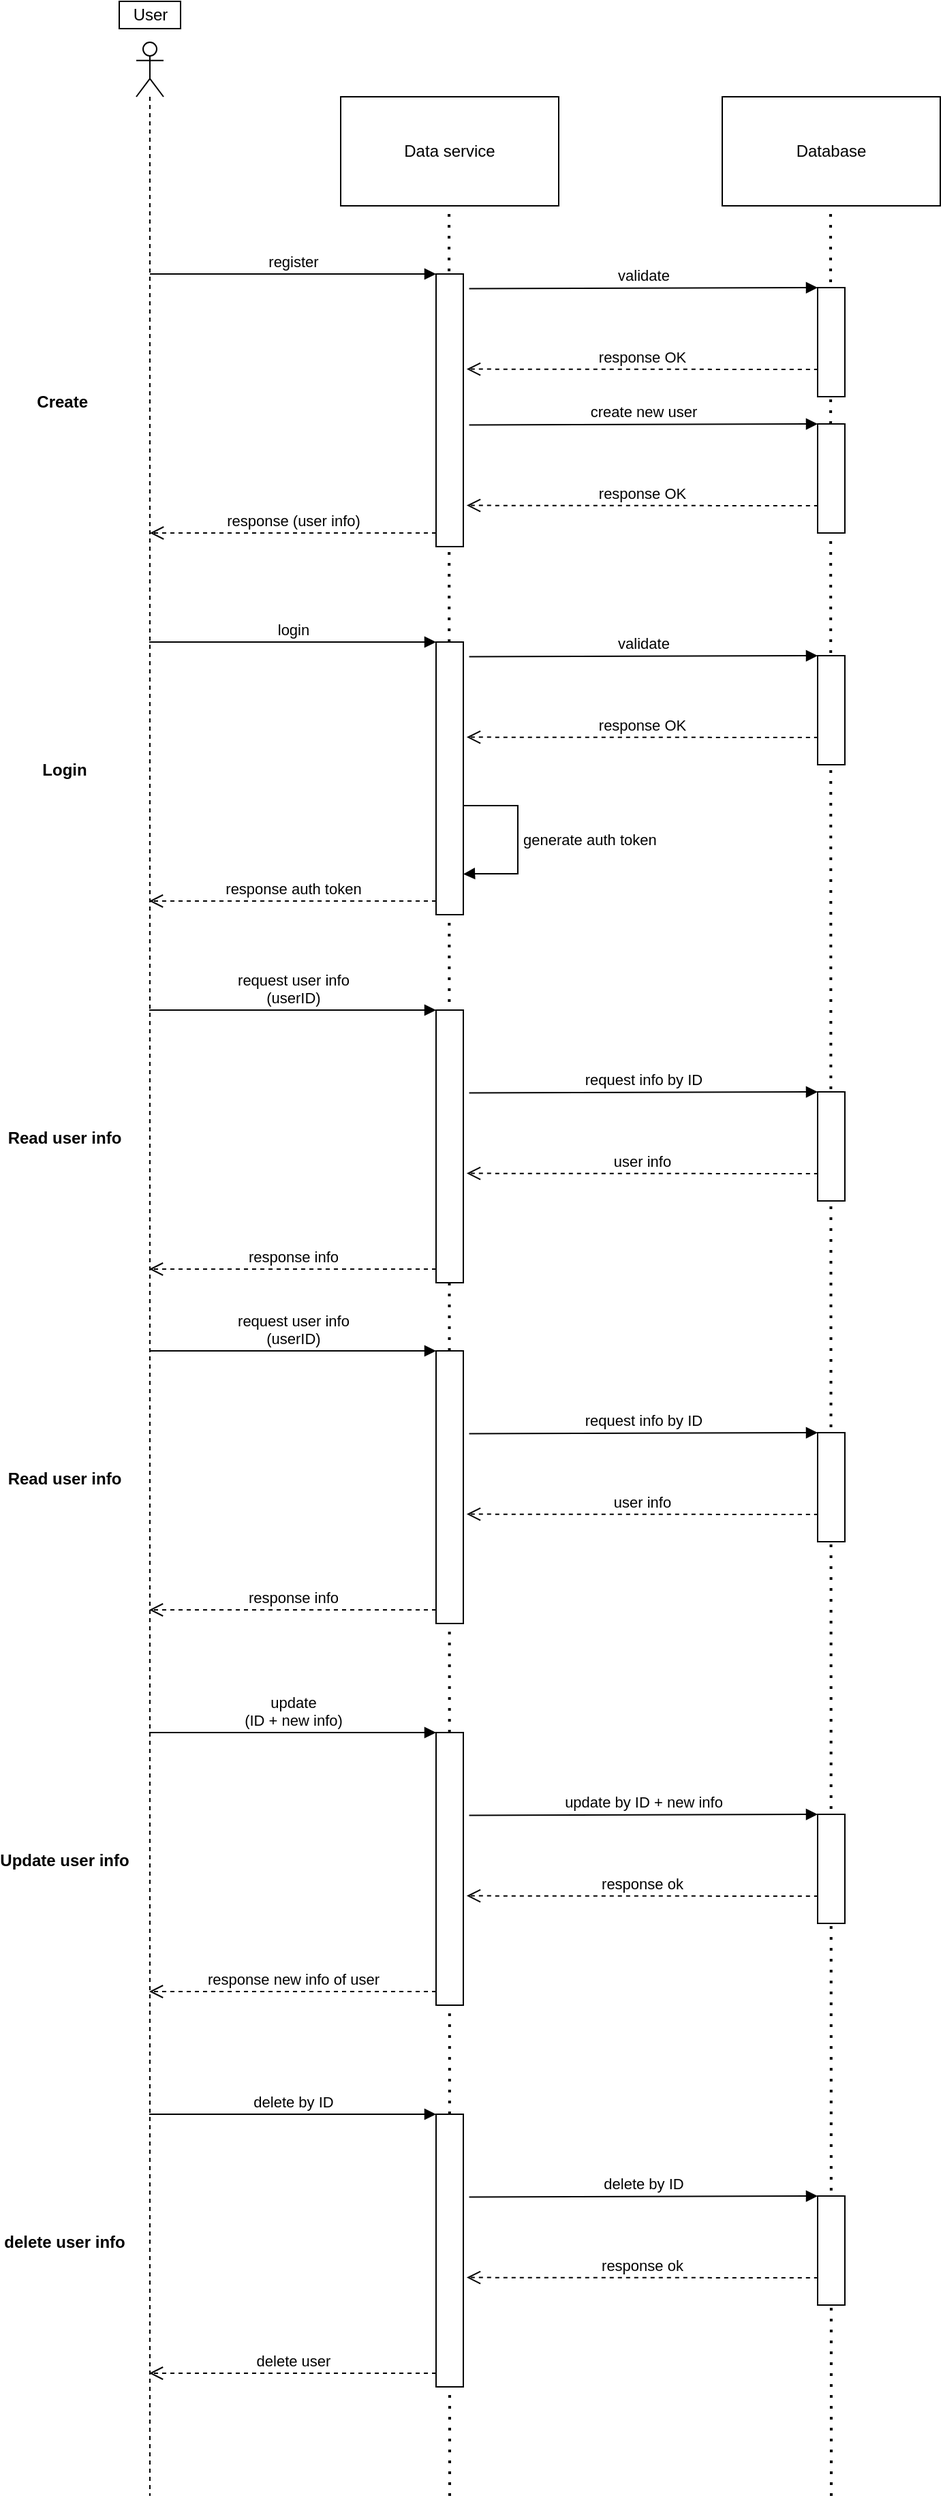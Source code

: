 <mxfile version="20.0.4" type="device"><diagram id="fGe6ckXfNGV5D50XJyhH" name="Page-1"><mxGraphModel dx="2844" dy="1588" grid="1" gridSize="10" guides="1" tooltips="1" connect="1" arrows="1" fold="1" page="1" pageScale="1" pageWidth="850" pageHeight="1100" math="0" shadow="0"><root><mxCell id="0"/><mxCell id="1" parent="0"/><mxCell id="160EF66I6nw9OXdYSykS-4" value="Data service" style="rounded=0;whiteSpace=wrap;html=1;" parent="1" vertex="1"><mxGeometry x="280" y="400" width="160" height="80" as="geometry"/></mxCell><mxCell id="160EF66I6nw9OXdYSykS-5" value="Database" style="rounded=0;whiteSpace=wrap;html=1;" parent="1" vertex="1"><mxGeometry x="560" y="400" width="160" height="80" as="geometry"/></mxCell><mxCell id="160EF66I6nw9OXdYSykS-11" value="" style="shape=umlLifeline;participant=umlActor;perimeter=lifelinePerimeter;whiteSpace=wrap;html=1;container=1;collapsible=0;recursiveResize=0;verticalAlign=top;spacingTop=36;outlineConnect=0;" parent="1" vertex="1"><mxGeometry x="130" y="360" width="20" height="1800" as="geometry"/></mxCell><mxCell id="160EF66I6nw9OXdYSykS-15" value="User" style="html=1;" parent="1" vertex="1"><mxGeometry x="117.5" y="330" width="45" height="20" as="geometry"/></mxCell><mxCell id="160EF66I6nw9OXdYSykS-21" value="" style="endArrow=none;dashed=1;html=1;dashPattern=1 3;strokeWidth=2;rounded=0;startArrow=none;" parent="1" edge="1"><mxGeometry width="50" height="50" relative="1" as="geometry"><mxPoint x="360" y="2160" as="sourcePoint"/><mxPoint x="359.52" y="480" as="targetPoint"/></mxGeometry></mxCell><mxCell id="160EF66I6nw9OXdYSykS-23" value="" style="endArrow=none;dashed=1;html=1;dashPattern=1 3;strokeWidth=2;rounded=0;startArrow=none;" parent="1" edge="1"><mxGeometry width="50" height="50" relative="1" as="geometry"><mxPoint x="640" y="2160" as="sourcePoint"/><mxPoint x="639.52" y="480" as="targetPoint"/></mxGeometry></mxCell><mxCell id="160EF66I6nw9OXdYSykS-28" value="" style="html=1;points=[];perimeter=orthogonalPerimeter;" parent="1" vertex="1"><mxGeometry x="350" y="530" width="20" height="200" as="geometry"/></mxCell><mxCell id="160EF66I6nw9OXdYSykS-29" value="register" style="html=1;verticalAlign=bottom;endArrow=block;entryX=0;entryY=0;rounded=0;" parent="1" source="160EF66I6nw9OXdYSykS-11" target="160EF66I6nw9OXdYSykS-28" edge="1"><mxGeometry relative="1" as="geometry"><mxPoint x="285" y="530" as="sourcePoint"/></mxGeometry></mxCell><mxCell id="160EF66I6nw9OXdYSykS-30" value="response (user info)" style="html=1;verticalAlign=bottom;endArrow=open;dashed=1;endSize=8;exitX=0;exitY=0.95;rounded=0;" parent="1" source="160EF66I6nw9OXdYSykS-28" target="160EF66I6nw9OXdYSykS-11" edge="1"><mxGeometry relative="1" as="geometry"><mxPoint x="160" y="673" as="targetPoint"/></mxGeometry></mxCell><mxCell id="160EF66I6nw9OXdYSykS-40" value="" style="html=1;points=[];perimeter=orthogonalPerimeter;" parent="1" vertex="1"><mxGeometry x="630" y="540" width="20" height="80" as="geometry"/></mxCell><mxCell id="160EF66I6nw9OXdYSykS-41" value="validate" style="html=1;verticalAlign=bottom;endArrow=block;entryX=0;entryY=0;rounded=0;exitX=1.214;exitY=0.504;exitDx=0;exitDy=0;exitPerimeter=0;" parent="1" target="160EF66I6nw9OXdYSykS-40" edge="1"><mxGeometry relative="1" as="geometry"><mxPoint x="374.28" y="540.8" as="sourcePoint"/></mxGeometry></mxCell><mxCell id="160EF66I6nw9OXdYSykS-43" value="response OK" style="html=1;verticalAlign=bottom;endArrow=open;dashed=1;endSize=8;exitX=0;exitY=0.95;rounded=0;entryX=1.123;entryY=0.799;entryDx=0;entryDy=0;entryPerimeter=0;" parent="1" edge="1"><mxGeometry relative="1" as="geometry"><mxPoint x="372.46" y="599.8" as="targetPoint"/><mxPoint x="630.41" y="600.0" as="sourcePoint"/></mxGeometry></mxCell><mxCell id="160EF66I6nw9OXdYSykS-55" value="Create " style="text;align=center;fontStyle=1;verticalAlign=middle;spacingLeft=3;spacingRight=3;strokeColor=none;rotatable=0;points=[[0,0.5],[1,0.5]];portConstraint=eastwest;" parent="1" vertex="1"><mxGeometry x="37.5" y="610" width="80" height="26" as="geometry"/></mxCell><mxCell id="z6kUO3Co1ZqCJB7mRMJz-1" value="" style="html=1;points=[];perimeter=orthogonalPerimeter;" vertex="1" parent="1"><mxGeometry x="630" y="640" width="20" height="80" as="geometry"/></mxCell><mxCell id="z6kUO3Co1ZqCJB7mRMJz-2" value="create new user" style="html=1;verticalAlign=bottom;endArrow=block;entryX=0;entryY=0;rounded=0;exitX=1.214;exitY=0.504;exitDx=0;exitDy=0;exitPerimeter=0;" edge="1" parent="1" target="z6kUO3Co1ZqCJB7mRMJz-1"><mxGeometry relative="1" as="geometry"><mxPoint x="374.28" y="640.8" as="sourcePoint"/></mxGeometry></mxCell><mxCell id="z6kUO3Co1ZqCJB7mRMJz-3" value="response OK" style="html=1;verticalAlign=bottom;endArrow=open;dashed=1;endSize=8;exitX=0;exitY=0.95;rounded=0;entryX=1.123;entryY=0.799;entryDx=0;entryDy=0;entryPerimeter=0;" edge="1" parent="1"><mxGeometry relative="1" as="geometry"><mxPoint x="372.46" y="699.8" as="targetPoint"/><mxPoint x="630.41" y="700.0" as="sourcePoint"/></mxGeometry></mxCell><mxCell id="z6kUO3Co1ZqCJB7mRMJz-4" value="" style="html=1;points=[];perimeter=orthogonalPerimeter;" vertex="1" parent="1"><mxGeometry x="350" y="800" width="20" height="200" as="geometry"/></mxCell><mxCell id="z6kUO3Co1ZqCJB7mRMJz-5" value="login" style="html=1;verticalAlign=bottom;endArrow=block;entryX=0;entryY=0;rounded=0;" edge="1" parent="1" target="z6kUO3Co1ZqCJB7mRMJz-4"><mxGeometry relative="1" as="geometry"><mxPoint x="139.5" y="800" as="sourcePoint"/></mxGeometry></mxCell><mxCell id="z6kUO3Co1ZqCJB7mRMJz-6" value="response auth token" style="html=1;verticalAlign=bottom;endArrow=open;dashed=1;endSize=8;exitX=0;exitY=0.95;rounded=0;" edge="1" parent="1" source="z6kUO3Co1ZqCJB7mRMJz-4"><mxGeometry relative="1" as="geometry"><mxPoint x="139.5" y="990.0" as="targetPoint"/></mxGeometry></mxCell><mxCell id="z6kUO3Co1ZqCJB7mRMJz-7" value="" style="html=1;points=[];perimeter=orthogonalPerimeter;" vertex="1" parent="1"><mxGeometry x="630" y="810" width="20" height="80" as="geometry"/></mxCell><mxCell id="z6kUO3Co1ZqCJB7mRMJz-8" value="validate" style="html=1;verticalAlign=bottom;endArrow=block;entryX=0;entryY=0;rounded=0;exitX=1.214;exitY=0.504;exitDx=0;exitDy=0;exitPerimeter=0;" edge="1" parent="1" target="z6kUO3Co1ZqCJB7mRMJz-7"><mxGeometry relative="1" as="geometry"><mxPoint x="374.28" y="810.8" as="sourcePoint"/></mxGeometry></mxCell><mxCell id="z6kUO3Co1ZqCJB7mRMJz-9" value="response OK" style="html=1;verticalAlign=bottom;endArrow=open;dashed=1;endSize=8;exitX=0;exitY=0.95;rounded=0;entryX=1.123;entryY=0.799;entryDx=0;entryDy=0;entryPerimeter=0;" edge="1" parent="1"><mxGeometry relative="1" as="geometry"><mxPoint x="372.46" y="869.8" as="targetPoint"/><mxPoint x="630.41" y="870.0" as="sourcePoint"/></mxGeometry></mxCell><mxCell id="z6kUO3Co1ZqCJB7mRMJz-10" value="Login" style="text;align=center;fontStyle=1;verticalAlign=middle;spacingLeft=3;spacingRight=3;strokeColor=none;rotatable=0;points=[[0,0.5],[1,0.5]];portConstraint=eastwest;" vertex="1" parent="1"><mxGeometry x="37.5" y="880" width="80" height="26" as="geometry"/></mxCell><mxCell id="z6kUO3Co1ZqCJB7mRMJz-15" value="generate auth token" style="edgeStyle=orthogonalEdgeStyle;html=1;align=left;spacingLeft=2;endArrow=block;rounded=0;entryX=1;entryY=0.851;entryDx=0;entryDy=0;entryPerimeter=0;" edge="1" target="z6kUO3Co1ZqCJB7mRMJz-4" parent="1"><mxGeometry relative="1" as="geometry"><mxPoint x="370" y="920" as="sourcePoint"/><Array as="points"><mxPoint x="410" y="920"/><mxPoint x="410" y="970"/><mxPoint x="375" y="970"/></Array><mxPoint x="375" y="940" as="targetPoint"/></mxGeometry></mxCell><mxCell id="z6kUO3Co1ZqCJB7mRMJz-17" value="" style="html=1;points=[];perimeter=orthogonalPerimeter;" vertex="1" parent="1"><mxGeometry x="350" y="1070" width="20" height="200" as="geometry"/></mxCell><mxCell id="z6kUO3Co1ZqCJB7mRMJz-18" value="request user info&lt;br&gt;(userID)" style="html=1;verticalAlign=bottom;endArrow=block;entryX=0;entryY=0;rounded=0;" edge="1" parent="1" target="z6kUO3Co1ZqCJB7mRMJz-17"><mxGeometry relative="1" as="geometry"><mxPoint x="139.5" y="1070" as="sourcePoint"/></mxGeometry></mxCell><mxCell id="z6kUO3Co1ZqCJB7mRMJz-19" value="response info" style="html=1;verticalAlign=bottom;endArrow=open;dashed=1;endSize=8;exitX=0;exitY=0.95;rounded=0;" edge="1" parent="1" source="z6kUO3Co1ZqCJB7mRMJz-17"><mxGeometry relative="1" as="geometry"><mxPoint x="139.5" y="1260.0" as="targetPoint"/></mxGeometry></mxCell><mxCell id="z6kUO3Co1ZqCJB7mRMJz-20" value="Read user info" style="text;align=center;fontStyle=1;verticalAlign=middle;spacingLeft=3;spacingRight=3;strokeColor=none;rotatable=0;points=[[0,0.5],[1,0.5]];portConstraint=eastwest;" vertex="1" parent="1"><mxGeometry x="37.5" y="1150" width="80" height="26" as="geometry"/></mxCell><mxCell id="z6kUO3Co1ZqCJB7mRMJz-21" value="" style="html=1;points=[];perimeter=orthogonalPerimeter;" vertex="1" parent="1"><mxGeometry x="630" y="1130" width="20" height="80" as="geometry"/></mxCell><mxCell id="z6kUO3Co1ZqCJB7mRMJz-22" value="request info by ID" style="html=1;verticalAlign=bottom;endArrow=block;entryX=0;entryY=0;rounded=0;exitX=1.214;exitY=0.504;exitDx=0;exitDy=0;exitPerimeter=0;" edge="1" parent="1" target="z6kUO3Co1ZqCJB7mRMJz-21"><mxGeometry relative="1" as="geometry"><mxPoint x="374.28" y="1130.8" as="sourcePoint"/></mxGeometry></mxCell><mxCell id="z6kUO3Co1ZqCJB7mRMJz-23" value="user info" style="html=1;verticalAlign=bottom;endArrow=open;dashed=1;endSize=8;exitX=0;exitY=0.95;rounded=0;entryX=1.123;entryY=0.799;entryDx=0;entryDy=0;entryPerimeter=0;" edge="1" parent="1"><mxGeometry relative="1" as="geometry"><mxPoint x="372.46" y="1189.8" as="targetPoint"/><mxPoint x="630.41" y="1190.0" as="sourcePoint"/></mxGeometry></mxCell><mxCell id="z6kUO3Co1ZqCJB7mRMJz-24" value="" style="html=1;points=[];perimeter=orthogonalPerimeter;" vertex="1" parent="1"><mxGeometry x="350" y="1320" width="20" height="200" as="geometry"/></mxCell><mxCell id="z6kUO3Co1ZqCJB7mRMJz-25" value="request user info&lt;br&gt;(userID)" style="html=1;verticalAlign=bottom;endArrow=block;entryX=0;entryY=0;rounded=0;" edge="1" parent="1" target="z6kUO3Co1ZqCJB7mRMJz-24"><mxGeometry relative="1" as="geometry"><mxPoint x="139.5" y="1320" as="sourcePoint"/></mxGeometry></mxCell><mxCell id="z6kUO3Co1ZqCJB7mRMJz-26" value="response info" style="html=1;verticalAlign=bottom;endArrow=open;dashed=1;endSize=8;exitX=0;exitY=0.95;rounded=0;" edge="1" parent="1" source="z6kUO3Co1ZqCJB7mRMJz-24"><mxGeometry relative="1" as="geometry"><mxPoint x="139.5" y="1510" as="targetPoint"/></mxGeometry></mxCell><mxCell id="z6kUO3Co1ZqCJB7mRMJz-27" value="Read user info" style="text;align=center;fontStyle=1;verticalAlign=middle;spacingLeft=3;spacingRight=3;strokeColor=none;rotatable=0;points=[[0,0.5],[1,0.5]];portConstraint=eastwest;" vertex="1" parent="1"><mxGeometry x="37.5" y="1400" width="80" height="26" as="geometry"/></mxCell><mxCell id="z6kUO3Co1ZqCJB7mRMJz-28" value="" style="html=1;points=[];perimeter=orthogonalPerimeter;" vertex="1" parent="1"><mxGeometry x="630" y="1380" width="20" height="80" as="geometry"/></mxCell><mxCell id="z6kUO3Co1ZqCJB7mRMJz-29" value="request info by ID" style="html=1;verticalAlign=bottom;endArrow=block;entryX=0;entryY=0;rounded=0;exitX=1.214;exitY=0.504;exitDx=0;exitDy=0;exitPerimeter=0;" edge="1" parent="1" target="z6kUO3Co1ZqCJB7mRMJz-28"><mxGeometry relative="1" as="geometry"><mxPoint x="374.28" y="1380.8" as="sourcePoint"/></mxGeometry></mxCell><mxCell id="z6kUO3Co1ZqCJB7mRMJz-30" value="user info" style="html=1;verticalAlign=bottom;endArrow=open;dashed=1;endSize=8;exitX=0;exitY=0.95;rounded=0;entryX=1.123;entryY=0.799;entryDx=0;entryDy=0;entryPerimeter=0;" edge="1" parent="1"><mxGeometry relative="1" as="geometry"><mxPoint x="372.46" y="1439.8" as="targetPoint"/><mxPoint x="630.41" y="1440.0" as="sourcePoint"/></mxGeometry></mxCell><mxCell id="z6kUO3Co1ZqCJB7mRMJz-31" value="" style="html=1;points=[];perimeter=orthogonalPerimeter;" vertex="1" parent="1"><mxGeometry x="350" y="1600" width="20" height="200" as="geometry"/></mxCell><mxCell id="z6kUO3Co1ZqCJB7mRMJz-32" value="update&lt;br&gt;(ID + new info)" style="html=1;verticalAlign=bottom;endArrow=block;entryX=0;entryY=0;rounded=0;" edge="1" parent="1" target="z6kUO3Co1ZqCJB7mRMJz-31"><mxGeometry relative="1" as="geometry"><mxPoint x="139.5" y="1600" as="sourcePoint"/></mxGeometry></mxCell><mxCell id="z6kUO3Co1ZqCJB7mRMJz-33" value="response new info of user" style="html=1;verticalAlign=bottom;endArrow=open;dashed=1;endSize=8;exitX=0;exitY=0.95;rounded=0;" edge="1" parent="1" source="z6kUO3Co1ZqCJB7mRMJz-31"><mxGeometry relative="1" as="geometry"><mxPoint x="139.5" y="1790" as="targetPoint"/></mxGeometry></mxCell><mxCell id="z6kUO3Co1ZqCJB7mRMJz-34" value="Update user info" style="text;align=center;fontStyle=1;verticalAlign=middle;spacingLeft=3;spacingRight=3;strokeColor=none;rotatable=0;points=[[0,0.5],[1,0.5]];portConstraint=eastwest;" vertex="1" parent="1"><mxGeometry x="37.5" y="1680" width="80" height="26" as="geometry"/></mxCell><mxCell id="z6kUO3Co1ZqCJB7mRMJz-35" value="" style="html=1;points=[];perimeter=orthogonalPerimeter;" vertex="1" parent="1"><mxGeometry x="630" y="1660" width="20" height="80" as="geometry"/></mxCell><mxCell id="z6kUO3Co1ZqCJB7mRMJz-36" value="update by ID + new info" style="html=1;verticalAlign=bottom;endArrow=block;entryX=0;entryY=0;rounded=0;exitX=1.214;exitY=0.504;exitDx=0;exitDy=0;exitPerimeter=0;" edge="1" parent="1" target="z6kUO3Co1ZqCJB7mRMJz-35"><mxGeometry relative="1" as="geometry"><mxPoint x="374.28" y="1660.8" as="sourcePoint"/></mxGeometry></mxCell><mxCell id="z6kUO3Co1ZqCJB7mRMJz-37" value="response ok" style="html=1;verticalAlign=bottom;endArrow=open;dashed=1;endSize=8;exitX=0;exitY=0.95;rounded=0;entryX=1.123;entryY=0.799;entryDx=0;entryDy=0;entryPerimeter=0;" edge="1" parent="1"><mxGeometry relative="1" as="geometry"><mxPoint x="372.46" y="1719.8" as="targetPoint"/><mxPoint x="630.41" y="1720" as="sourcePoint"/></mxGeometry></mxCell><mxCell id="z6kUO3Co1ZqCJB7mRMJz-38" value="" style="html=1;points=[];perimeter=orthogonalPerimeter;" vertex="1" parent="1"><mxGeometry x="350" y="1880" width="20" height="200" as="geometry"/></mxCell><mxCell id="z6kUO3Co1ZqCJB7mRMJz-39" value="delete by ID" style="html=1;verticalAlign=bottom;endArrow=block;entryX=0;entryY=0;rounded=0;" edge="1" parent="1" target="z6kUO3Co1ZqCJB7mRMJz-38"><mxGeometry relative="1" as="geometry"><mxPoint x="139.5" y="1880" as="sourcePoint"/></mxGeometry></mxCell><mxCell id="z6kUO3Co1ZqCJB7mRMJz-40" value="delete user" style="html=1;verticalAlign=bottom;endArrow=open;dashed=1;endSize=8;exitX=0;exitY=0.95;rounded=0;" edge="1" parent="1" source="z6kUO3Co1ZqCJB7mRMJz-38"><mxGeometry relative="1" as="geometry"><mxPoint x="139.5" y="2070" as="targetPoint"/></mxGeometry></mxCell><mxCell id="z6kUO3Co1ZqCJB7mRMJz-41" value="delete user info" style="text;align=center;fontStyle=1;verticalAlign=middle;spacingLeft=3;spacingRight=3;strokeColor=none;rotatable=0;points=[[0,0.5],[1,0.5]];portConstraint=eastwest;" vertex="1" parent="1"><mxGeometry x="37.5" y="1960" width="80" height="26" as="geometry"/></mxCell><mxCell id="z6kUO3Co1ZqCJB7mRMJz-42" value="" style="html=1;points=[];perimeter=orthogonalPerimeter;" vertex="1" parent="1"><mxGeometry x="630" y="1940" width="20" height="80" as="geometry"/></mxCell><mxCell id="z6kUO3Co1ZqCJB7mRMJz-43" value="delete by ID" style="html=1;verticalAlign=bottom;endArrow=block;entryX=0;entryY=0;rounded=0;exitX=1.214;exitY=0.504;exitDx=0;exitDy=0;exitPerimeter=0;" edge="1" parent="1" target="z6kUO3Co1ZqCJB7mRMJz-42"><mxGeometry relative="1" as="geometry"><mxPoint x="374.28" y="1940.8" as="sourcePoint"/></mxGeometry></mxCell><mxCell id="z6kUO3Co1ZqCJB7mRMJz-44" value="response ok" style="html=1;verticalAlign=bottom;endArrow=open;dashed=1;endSize=8;exitX=0;exitY=0.95;rounded=0;entryX=1.123;entryY=0.799;entryDx=0;entryDy=0;entryPerimeter=0;" edge="1" parent="1"><mxGeometry relative="1" as="geometry"><mxPoint x="372.46" y="1999.8" as="targetPoint"/><mxPoint x="630.41" y="2000" as="sourcePoint"/></mxGeometry></mxCell></root></mxGraphModel></diagram></mxfile>
